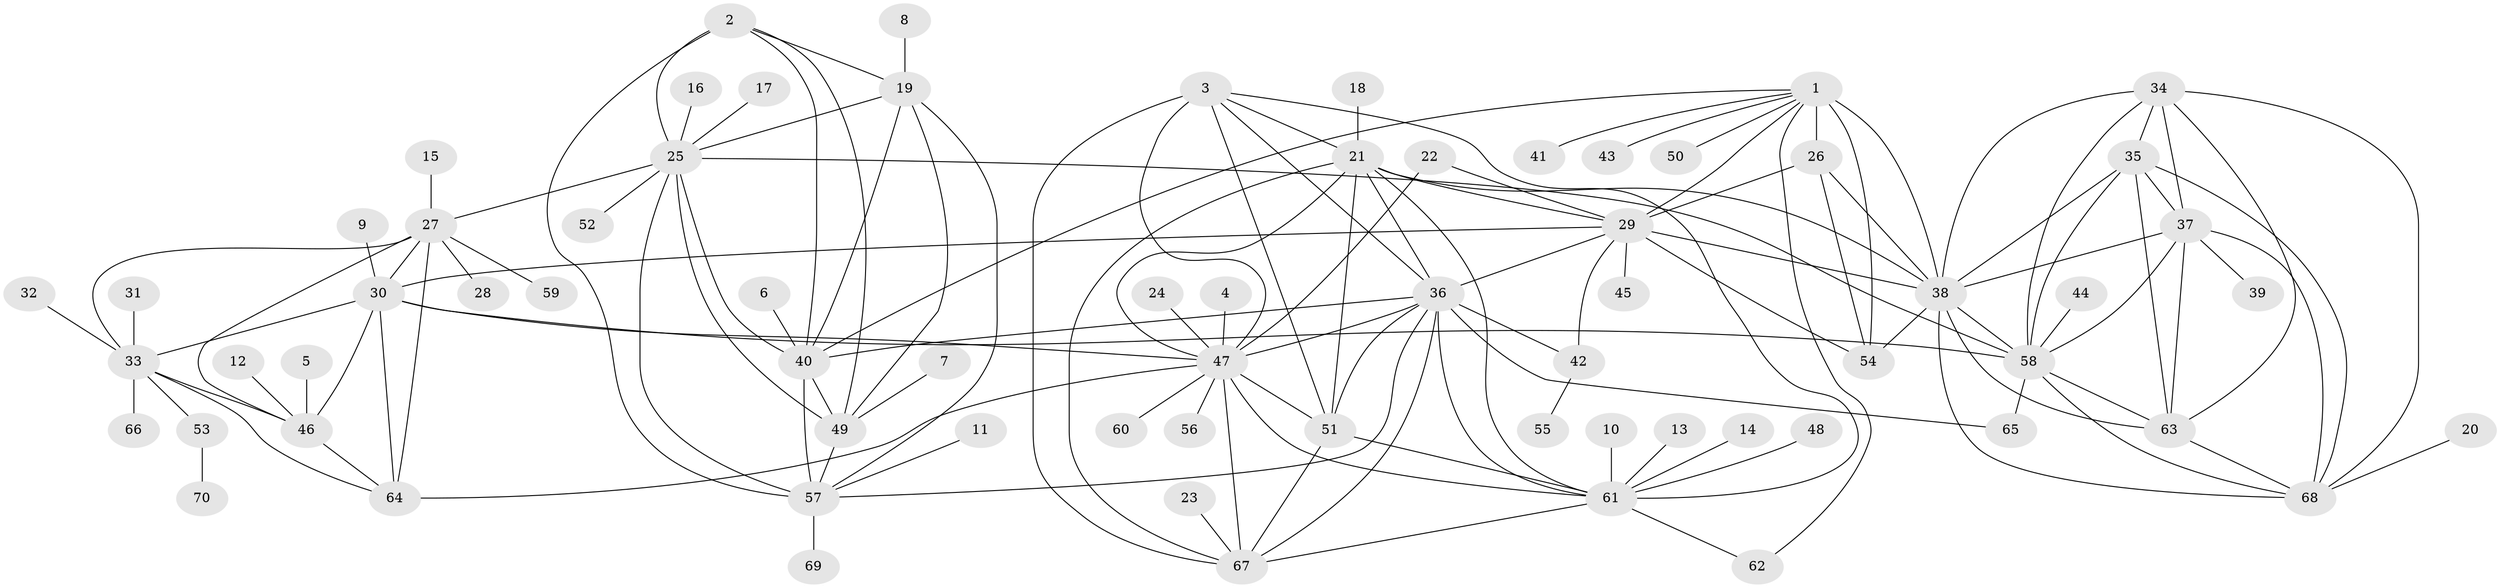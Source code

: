 // original degree distribution, {9: 0.06428571428571428, 8: 0.05714285714285714, 6: 0.02142857142857143, 7: 0.02857142857142857, 14: 0.007142857142857143, 12: 0.007142857142857143, 10: 0.014285714285714285, 11: 0.03571428571428571, 13: 0.014285714285714285, 2: 0.15, 1: 0.5642857142857143, 3: 0.02857142857142857, 5: 0.007142857142857143}
// Generated by graph-tools (version 1.1) at 2025/26/03/09/25 03:26:42]
// undirected, 70 vertices, 134 edges
graph export_dot {
graph [start="1"]
  node [color=gray90,style=filled];
  1;
  2;
  3;
  4;
  5;
  6;
  7;
  8;
  9;
  10;
  11;
  12;
  13;
  14;
  15;
  16;
  17;
  18;
  19;
  20;
  21;
  22;
  23;
  24;
  25;
  26;
  27;
  28;
  29;
  30;
  31;
  32;
  33;
  34;
  35;
  36;
  37;
  38;
  39;
  40;
  41;
  42;
  43;
  44;
  45;
  46;
  47;
  48;
  49;
  50;
  51;
  52;
  53;
  54;
  55;
  56;
  57;
  58;
  59;
  60;
  61;
  62;
  63;
  64;
  65;
  66;
  67;
  68;
  69;
  70;
  1 -- 26 [weight=3.0];
  1 -- 29 [weight=3.0];
  1 -- 38 [weight=3.0];
  1 -- 40 [weight=1.0];
  1 -- 41 [weight=1.0];
  1 -- 43 [weight=1.0];
  1 -- 50 [weight=1.0];
  1 -- 54 [weight=3.0];
  1 -- 62 [weight=1.0];
  2 -- 19 [weight=1.0];
  2 -- 25 [weight=2.0];
  2 -- 40 [weight=1.0];
  2 -- 49 [weight=1.0];
  2 -- 57 [weight=1.0];
  3 -- 21 [weight=1.0];
  3 -- 36 [weight=1.0];
  3 -- 47 [weight=1.0];
  3 -- 51 [weight=1.0];
  3 -- 61 [weight=1.0];
  3 -- 67 [weight=1.0];
  4 -- 47 [weight=1.0];
  5 -- 46 [weight=1.0];
  6 -- 40 [weight=1.0];
  7 -- 49 [weight=1.0];
  8 -- 19 [weight=1.0];
  9 -- 30 [weight=1.0];
  10 -- 61 [weight=1.0];
  11 -- 57 [weight=1.0];
  12 -- 46 [weight=1.0];
  13 -- 61 [weight=1.0];
  14 -- 61 [weight=1.0];
  15 -- 27 [weight=1.0];
  16 -- 25 [weight=1.0];
  17 -- 25 [weight=1.0];
  18 -- 21 [weight=1.0];
  19 -- 25 [weight=2.0];
  19 -- 40 [weight=1.0];
  19 -- 49 [weight=1.0];
  19 -- 57 [weight=1.0];
  20 -- 68 [weight=1.0];
  21 -- 29 [weight=1.0];
  21 -- 36 [weight=1.0];
  21 -- 38 [weight=1.0];
  21 -- 47 [weight=1.0];
  21 -- 51 [weight=1.0];
  21 -- 61 [weight=1.0];
  21 -- 67 [weight=1.0];
  22 -- 29 [weight=1.0];
  22 -- 47 [weight=1.0];
  23 -- 67 [weight=1.0];
  24 -- 47 [weight=1.0];
  25 -- 27 [weight=1.0];
  25 -- 40 [weight=2.0];
  25 -- 49 [weight=2.0];
  25 -- 52 [weight=1.0];
  25 -- 57 [weight=2.0];
  25 -- 58 [weight=1.0];
  26 -- 29 [weight=1.0];
  26 -- 38 [weight=2.0];
  26 -- 54 [weight=1.0];
  27 -- 28 [weight=1.0];
  27 -- 30 [weight=2.0];
  27 -- 33 [weight=2.0];
  27 -- 46 [weight=2.0];
  27 -- 59 [weight=1.0];
  27 -- 64 [weight=4.0];
  29 -- 30 [weight=1.0];
  29 -- 36 [weight=1.0];
  29 -- 38 [weight=1.0];
  29 -- 42 [weight=1.0];
  29 -- 45 [weight=1.0];
  29 -- 54 [weight=1.0];
  30 -- 33 [weight=1.0];
  30 -- 46 [weight=1.0];
  30 -- 47 [weight=1.0];
  30 -- 58 [weight=1.0];
  30 -- 64 [weight=2.0];
  31 -- 33 [weight=1.0];
  32 -- 33 [weight=1.0];
  33 -- 46 [weight=1.0];
  33 -- 53 [weight=1.0];
  33 -- 64 [weight=2.0];
  33 -- 66 [weight=1.0];
  34 -- 35 [weight=1.0];
  34 -- 37 [weight=1.0];
  34 -- 38 [weight=1.0];
  34 -- 58 [weight=1.0];
  34 -- 63 [weight=1.0];
  34 -- 68 [weight=1.0];
  35 -- 37 [weight=1.0];
  35 -- 38 [weight=1.0];
  35 -- 58 [weight=1.0];
  35 -- 63 [weight=1.0];
  35 -- 68 [weight=1.0];
  36 -- 40 [weight=1.0];
  36 -- 42 [weight=1.0];
  36 -- 47 [weight=1.0];
  36 -- 51 [weight=1.0];
  36 -- 57 [weight=1.0];
  36 -- 61 [weight=1.0];
  36 -- 65 [weight=1.0];
  36 -- 67 [weight=1.0];
  37 -- 38 [weight=1.0];
  37 -- 39 [weight=1.0];
  37 -- 58 [weight=1.0];
  37 -- 63 [weight=1.0];
  37 -- 68 [weight=1.0];
  38 -- 54 [weight=1.0];
  38 -- 58 [weight=1.0];
  38 -- 63 [weight=1.0];
  38 -- 68 [weight=1.0];
  40 -- 49 [weight=1.0];
  40 -- 57 [weight=1.0];
  42 -- 55 [weight=1.0];
  44 -- 58 [weight=1.0];
  46 -- 64 [weight=2.0];
  47 -- 51 [weight=1.0];
  47 -- 56 [weight=1.0];
  47 -- 60 [weight=1.0];
  47 -- 61 [weight=1.0];
  47 -- 64 [weight=1.0];
  47 -- 67 [weight=1.0];
  48 -- 61 [weight=1.0];
  49 -- 57 [weight=1.0];
  51 -- 61 [weight=1.0];
  51 -- 67 [weight=1.0];
  53 -- 70 [weight=1.0];
  57 -- 69 [weight=1.0];
  58 -- 63 [weight=1.0];
  58 -- 65 [weight=1.0];
  58 -- 68 [weight=1.0];
  61 -- 62 [weight=1.0];
  61 -- 67 [weight=1.0];
  63 -- 68 [weight=1.0];
}
